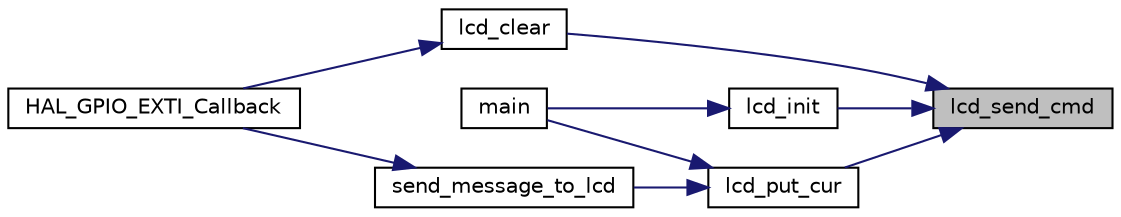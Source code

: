 digraph "lcd_send_cmd"
{
 // LATEX_PDF_SIZE
  edge [fontname="Helvetica",fontsize="10",labelfontname="Helvetica",labelfontsize="10"];
  node [fontname="Helvetica",fontsize="10",shape=record];
  rankdir="RL";
  Node1 [label="lcd_send_cmd",height=0.2,width=0.4,color="black", fillcolor="grey75", style="filled", fontcolor="black",tooltip=" "];
  Node1 -> Node2 [dir="back",color="midnightblue",fontsize="10",style="solid"];
  Node2 [label="lcd_clear",height=0.2,width=0.4,color="black", fillcolor="white", style="filled",URL="$lcd_8c.html#ad235a86241458b1e7b8771688bfdaf9a",tooltip=" "];
  Node2 -> Node3 [dir="back",color="midnightblue",fontsize="10",style="solid"];
  Node3 [label="HAL_GPIO_EXTI_Callback",height=0.2,width=0.4,color="black", fillcolor="white", style="filled",URL="$main_8c.html#a0cd91fd3a9608559c2a87a8ba6cba55f",tooltip=" "];
  Node1 -> Node4 [dir="back",color="midnightblue",fontsize="10",style="solid"];
  Node4 [label="lcd_init",height=0.2,width=0.4,color="black", fillcolor="white", style="filled",URL="$lcd_8c.html#a6842775ba83d166f02b8fef8bb63b1e6",tooltip=" "];
  Node4 -> Node5 [dir="back",color="midnightblue",fontsize="10",style="solid"];
  Node5 [label="main",height=0.2,width=0.4,color="black", fillcolor="white", style="filled",URL="$main_8c.html#a840291bc02cba5474a4cb46a9b9566fe",tooltip="The application entry point."];
  Node1 -> Node6 [dir="back",color="midnightblue",fontsize="10",style="solid"];
  Node6 [label="lcd_put_cur",height=0.2,width=0.4,color="black", fillcolor="white", style="filled",URL="$lcd_8c.html#a335c8a975c28b9eb7ee6c27a6efe7c44",tooltip=" "];
  Node6 -> Node5 [dir="back",color="midnightblue",fontsize="10",style="solid"];
  Node6 -> Node7 [dir="back",color="midnightblue",fontsize="10",style="solid"];
  Node7 [label="send_message_to_lcd",height=0.2,width=0.4,color="black", fillcolor="white", style="filled",URL="$lcd_8c.html#abbcbad0c2abba6db3110a1f01d13ecd7",tooltip=" "];
  Node7 -> Node3 [dir="back",color="midnightblue",fontsize="10",style="solid"];
}
